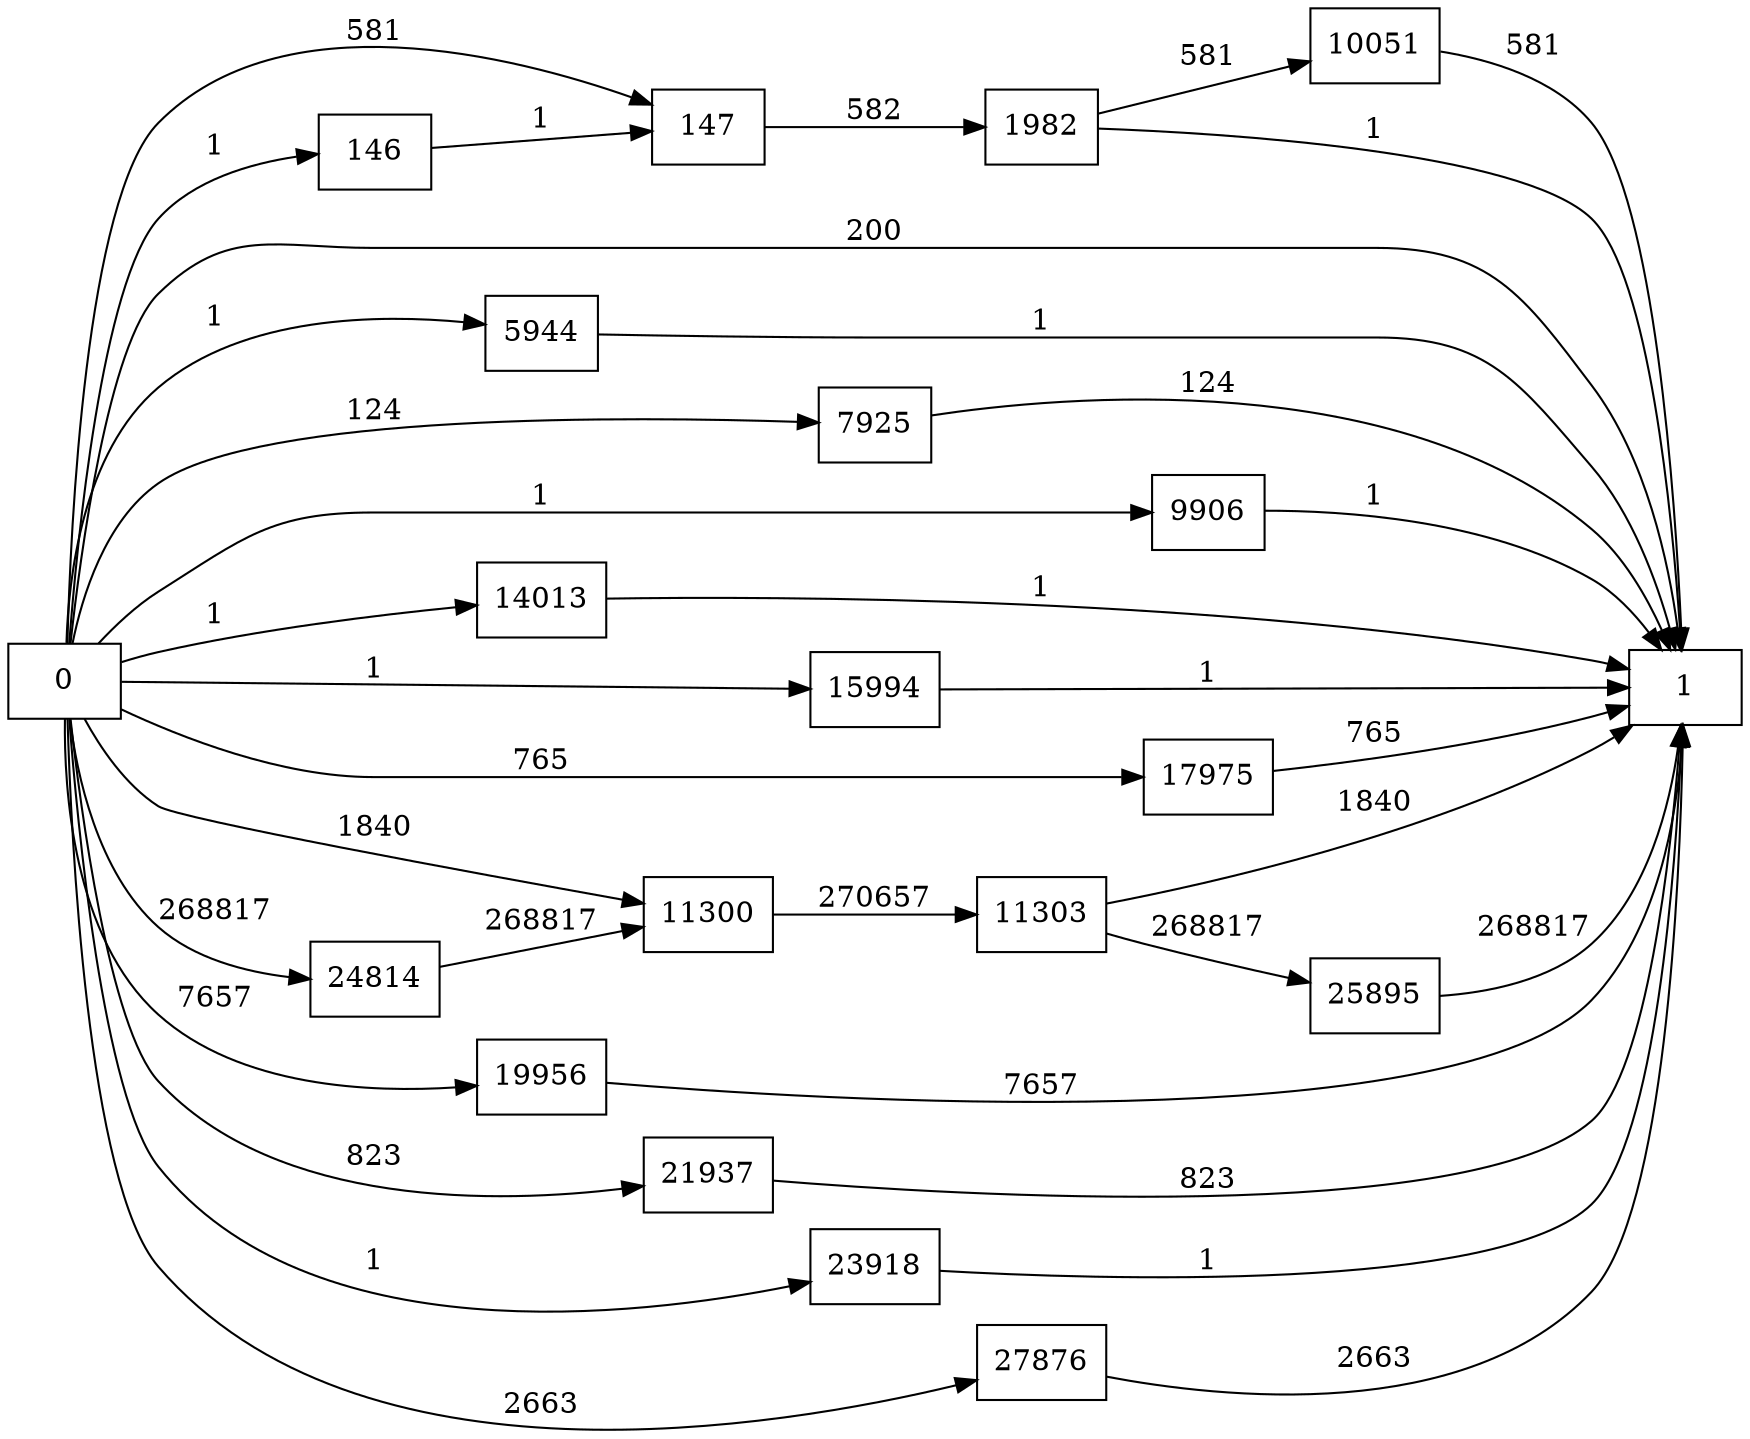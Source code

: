 digraph {
	graph [rankdir=LR]
	node [shape=rectangle]
	146 -> 147 [label=1]
	147 -> 1982 [label=582]
	1982 -> 1 [label=1]
	1982 -> 10051 [label=581]
	5944 -> 1 [label=1]
	7925 -> 1 [label=124]
	9906 -> 1 [label=1]
	10051 -> 1 [label=581]
	11300 -> 11303 [label=270657]
	11303 -> 1 [label=1840]
	11303 -> 25895 [label=268817]
	14013 -> 1 [label=1]
	15994 -> 1 [label=1]
	17975 -> 1 [label=765]
	19956 -> 1 [label=7657]
	21937 -> 1 [label=823]
	23918 -> 1 [label=1]
	24814 -> 11300 [label=268817]
	25895 -> 1 [label=268817]
	27876 -> 1 [label=2663]
	0 -> 147 [label=581]
	0 -> 146 [label=1]
	0 -> 1 [label=200]
	0 -> 5944 [label=1]
	0 -> 7925 [label=124]
	0 -> 9906 [label=1]
	0 -> 11300 [label=1840]
	0 -> 14013 [label=1]
	0 -> 15994 [label=1]
	0 -> 17975 [label=765]
	0 -> 19956 [label=7657]
	0 -> 21937 [label=823]
	0 -> 23918 [label=1]
	0 -> 24814 [label=268817]
	0 -> 27876 [label=2663]
}
